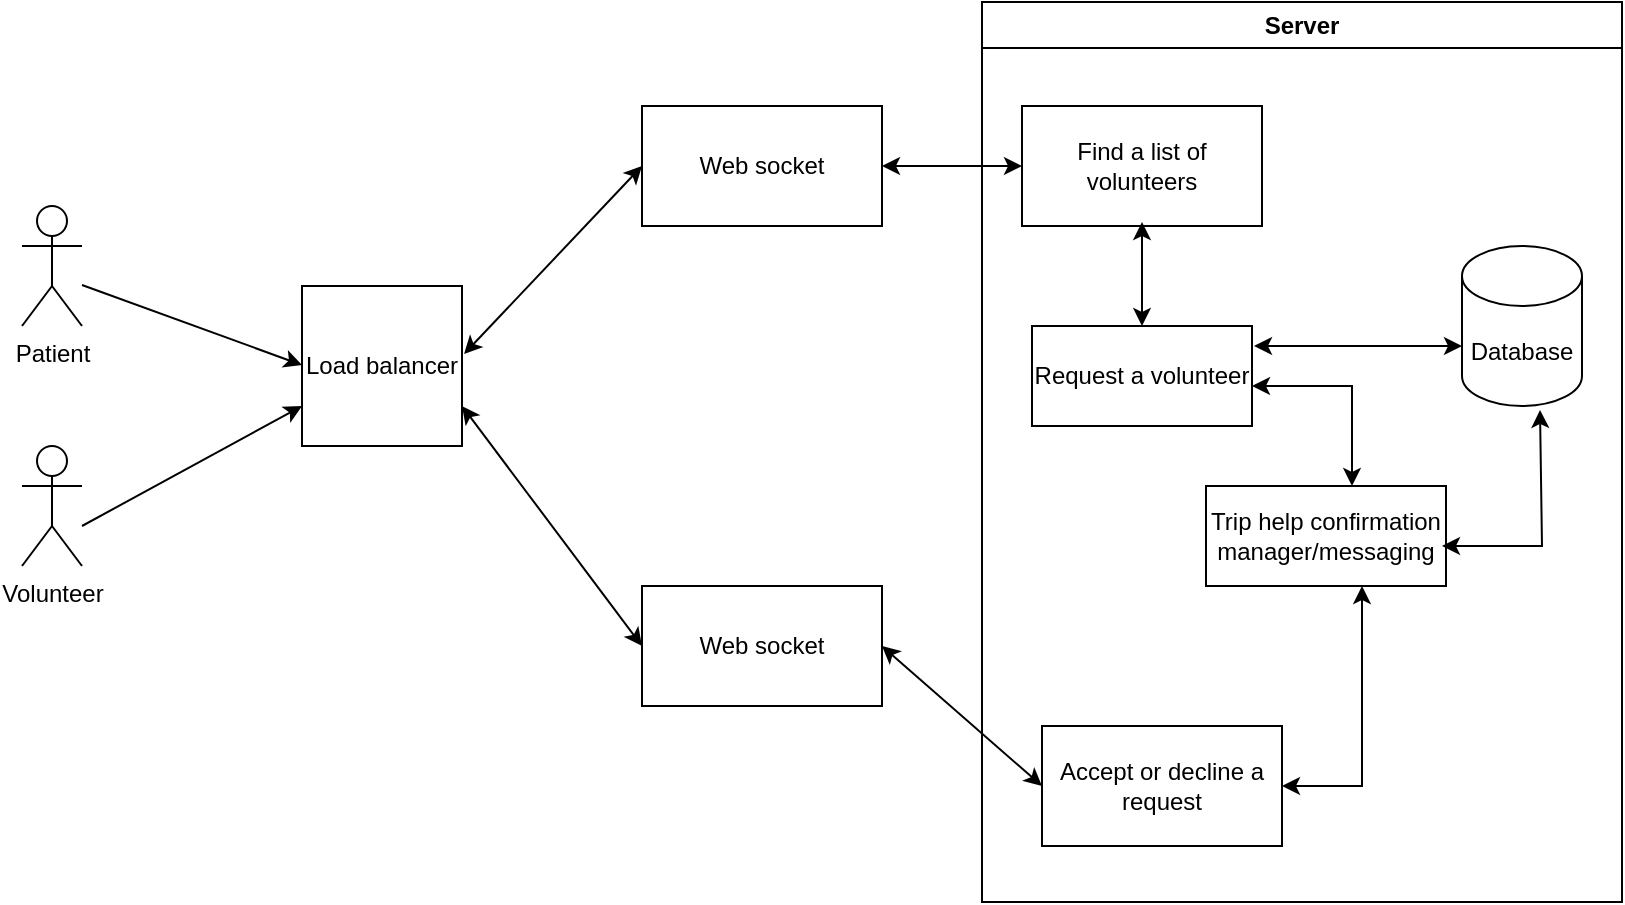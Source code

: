 <mxfile version="20.8.23" type="github">
  <diagram name="Page-1" id="N9c-Pz_oxLnfOjdOg3Dp">
    <mxGraphModel dx="954" dy="616" grid="1" gridSize="10" guides="1" tooltips="1" connect="1" arrows="1" fold="1" page="1" pageScale="1" pageWidth="850" pageHeight="1100" math="0" shadow="0">
      <root>
        <mxCell id="0" />
        <mxCell id="1" parent="0" />
        <mxCell id="_Kk2ky1BkLVuBFJFQxhd-1" value="Patient" style="shape=umlActor;verticalLabelPosition=bottom;verticalAlign=top;html=1;outlineConnect=0;" vertex="1" parent="1">
          <mxGeometry x="30" y="190" width="30" height="60" as="geometry" />
        </mxCell>
        <mxCell id="_Kk2ky1BkLVuBFJFQxhd-4" value="Volunteer" style="shape=umlActor;verticalLabelPosition=bottom;verticalAlign=top;html=1;outlineConnect=0;" vertex="1" parent="1">
          <mxGeometry x="30" y="310" width="30" height="60" as="geometry" />
        </mxCell>
        <mxCell id="_Kk2ky1BkLVuBFJFQxhd-6" value="" style="endArrow=classic;html=1;rounded=0;entryX=0;entryY=0.494;entryDx=0;entryDy=0;entryPerimeter=0;" edge="1" parent="1" target="_Kk2ky1BkLVuBFJFQxhd-15">
          <mxGeometry width="50" height="50" relative="1" as="geometry">
            <mxPoint x="60" y="229.5" as="sourcePoint" />
            <mxPoint x="160" y="229.5" as="targetPoint" />
          </mxGeometry>
        </mxCell>
        <mxCell id="_Kk2ky1BkLVuBFJFQxhd-12" value="Database" style="shape=cylinder3;whiteSpace=wrap;html=1;boundedLbl=1;backgroundOutline=1;size=15;" vertex="1" parent="1">
          <mxGeometry x="750" y="210" width="60" height="80" as="geometry" />
        </mxCell>
        <mxCell id="_Kk2ky1BkLVuBFJFQxhd-13" value="" style="endArrow=classic;html=1;rounded=0;entryX=0;entryY=0.75;entryDx=0;entryDy=0;" edge="1" parent="1" target="_Kk2ky1BkLVuBFJFQxhd-15">
          <mxGeometry width="50" height="50" relative="1" as="geometry">
            <mxPoint x="60" y="350" as="sourcePoint" />
            <mxPoint x="160" y="350" as="targetPoint" />
          </mxGeometry>
        </mxCell>
        <mxCell id="_Kk2ky1BkLVuBFJFQxhd-15" value="Load balancer" style="whiteSpace=wrap;html=1;aspect=fixed;" vertex="1" parent="1">
          <mxGeometry x="170" y="230" width="80" height="80" as="geometry" />
        </mxCell>
        <mxCell id="_Kk2ky1BkLVuBFJFQxhd-17" value="Web socket" style="rounded=0;whiteSpace=wrap;html=1;" vertex="1" parent="1">
          <mxGeometry x="340" y="380" width="120" height="60" as="geometry" />
        </mxCell>
        <mxCell id="_Kk2ky1BkLVuBFJFQxhd-18" value="Web socket" style="rounded=0;whiteSpace=wrap;html=1;" vertex="1" parent="1">
          <mxGeometry x="340" y="140" width="120" height="60" as="geometry" />
        </mxCell>
        <mxCell id="_Kk2ky1BkLVuBFJFQxhd-21" value="" style="endArrow=classic;startArrow=classic;html=1;rounded=0;entryX=0;entryY=0.5;entryDx=0;entryDy=0;exitX=1.013;exitY=0.425;exitDx=0;exitDy=0;exitPerimeter=0;" edge="1" parent="1" source="_Kk2ky1BkLVuBFJFQxhd-15" target="_Kk2ky1BkLVuBFJFQxhd-18">
          <mxGeometry width="50" height="50" relative="1" as="geometry">
            <mxPoint x="260" y="230" as="sourcePoint" />
            <mxPoint x="310" y="180" as="targetPoint" />
          </mxGeometry>
        </mxCell>
        <mxCell id="_Kk2ky1BkLVuBFJFQxhd-22" value="" style="endArrow=classic;startArrow=classic;html=1;rounded=0;entryX=0;entryY=0.5;entryDx=0;entryDy=0;exitX=1;exitY=0.75;exitDx=0;exitDy=0;" edge="1" parent="1" source="_Kk2ky1BkLVuBFJFQxhd-15" target="_Kk2ky1BkLVuBFJFQxhd-17">
          <mxGeometry width="50" height="50" relative="1" as="geometry">
            <mxPoint x="240" y="350" as="sourcePoint" />
            <mxPoint x="310" y="330" as="targetPoint" />
          </mxGeometry>
        </mxCell>
        <mxCell id="_Kk2ky1BkLVuBFJFQxhd-24" value="Find a list of volunteers" style="rounded=0;whiteSpace=wrap;html=1;" vertex="1" parent="1">
          <mxGeometry x="530" y="140" width="120" height="60" as="geometry" />
        </mxCell>
        <mxCell id="_Kk2ky1BkLVuBFJFQxhd-25" value="" style="endArrow=classic;startArrow=classic;html=1;rounded=0;entryX=0;entryY=0.5;entryDx=0;entryDy=0;" edge="1" parent="1" target="_Kk2ky1BkLVuBFJFQxhd-24">
          <mxGeometry width="50" height="50" relative="1" as="geometry">
            <mxPoint x="460" y="170" as="sourcePoint" />
            <mxPoint x="510" y="120" as="targetPoint" />
          </mxGeometry>
        </mxCell>
        <mxCell id="_Kk2ky1BkLVuBFJFQxhd-27" value="" style="endArrow=classic;startArrow=classic;html=1;rounded=0;entryX=0;entryY=0.5;entryDx=0;entryDy=0;" edge="1" parent="1" target="_Kk2ky1BkLVuBFJFQxhd-28">
          <mxGeometry width="50" height="50" relative="1" as="geometry">
            <mxPoint x="460" y="410" as="sourcePoint" />
            <mxPoint x="540" y="456" as="targetPoint" />
          </mxGeometry>
        </mxCell>
        <mxCell id="_Kk2ky1BkLVuBFJFQxhd-28" value="Accept or decline a request" style="rounded=0;whiteSpace=wrap;html=1;" vertex="1" parent="1">
          <mxGeometry x="540" y="450" width="120" height="60" as="geometry" />
        </mxCell>
        <mxCell id="_Kk2ky1BkLVuBFJFQxhd-34" value="" style="endArrow=classic;startArrow=classic;html=1;rounded=0;exitX=0.5;exitY=1;exitDx=0;exitDy=0;" edge="1" parent="1">
          <mxGeometry width="50" height="50" relative="1" as="geometry">
            <mxPoint x="590" y="198" as="sourcePoint" />
            <mxPoint x="590" y="250" as="targetPoint" />
          </mxGeometry>
        </mxCell>
        <mxCell id="_Kk2ky1BkLVuBFJFQxhd-35" value="Request a volunteer" style="rounded=0;whiteSpace=wrap;html=1;" vertex="1" parent="1">
          <mxGeometry x="535" y="250" width="110" height="50" as="geometry" />
        </mxCell>
        <mxCell id="_Kk2ky1BkLVuBFJFQxhd-39" value="Trip help confirmation manager/messaging" style="rounded=0;whiteSpace=wrap;html=1;" vertex="1" parent="1">
          <mxGeometry x="622" y="330" width="120" height="50" as="geometry" />
        </mxCell>
        <mxCell id="_Kk2ky1BkLVuBFJFQxhd-40" value="" style="endArrow=classic;startArrow=classic;html=1;rounded=0;" edge="1" parent="1">
          <mxGeometry width="50" height="50" relative="1" as="geometry">
            <mxPoint x="645" y="280" as="sourcePoint" />
            <mxPoint x="695" y="330" as="targetPoint" />
            <Array as="points">
              <mxPoint x="695" y="280" />
            </Array>
          </mxGeometry>
        </mxCell>
        <mxCell id="_Kk2ky1BkLVuBFJFQxhd-42" value="" style="endArrow=classic;startArrow=classic;html=1;rounded=0;entryX=0.65;entryY=1.025;entryDx=0;entryDy=0;entryPerimeter=0;" edge="1" parent="1" target="_Kk2ky1BkLVuBFJFQxhd-12">
          <mxGeometry width="50" height="50" relative="1" as="geometry">
            <mxPoint x="740" y="360" as="sourcePoint" />
            <mxPoint x="790" y="310" as="targetPoint" />
            <Array as="points">
              <mxPoint x="790" y="360" />
            </Array>
          </mxGeometry>
        </mxCell>
        <mxCell id="_Kk2ky1BkLVuBFJFQxhd-44" value="Server" style="swimlane;whiteSpace=wrap;html=1;" vertex="1" parent="1">
          <mxGeometry x="510" y="88" width="320" height="450" as="geometry" />
        </mxCell>
        <mxCell id="_Kk2ky1BkLVuBFJFQxhd-45" value="" style="endArrow=classic;startArrow=classic;html=1;rounded=0;" edge="1" parent="_Kk2ky1BkLVuBFJFQxhd-44">
          <mxGeometry width="50" height="50" relative="1" as="geometry">
            <mxPoint x="136" y="172" as="sourcePoint" />
            <mxPoint x="240" y="172" as="targetPoint" />
            <Array as="points" />
          </mxGeometry>
        </mxCell>
        <mxCell id="_Kk2ky1BkLVuBFJFQxhd-52" value="" style="endArrow=classic;startArrow=classic;html=1;rounded=0;" edge="1" parent="_Kk2ky1BkLVuBFJFQxhd-44">
          <mxGeometry width="50" height="50" relative="1" as="geometry">
            <mxPoint x="150" y="392" as="sourcePoint" />
            <mxPoint x="190" y="292" as="targetPoint" />
            <Array as="points">
              <mxPoint x="190" y="392" />
            </Array>
          </mxGeometry>
        </mxCell>
      </root>
    </mxGraphModel>
  </diagram>
</mxfile>

